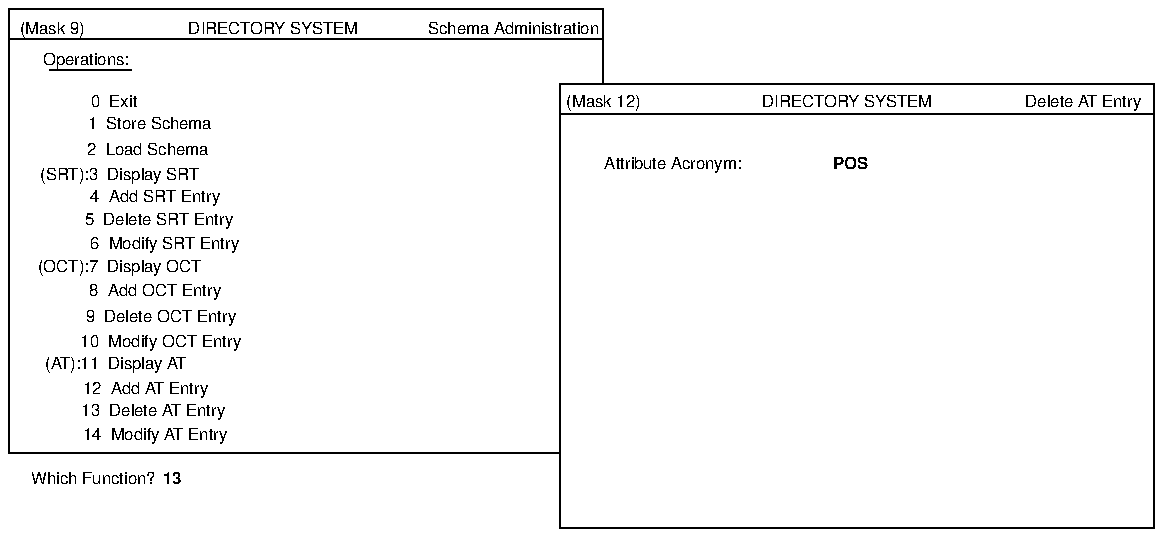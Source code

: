 ...\" @OSF_COPYRIGHT@
...\" COPYRIGHT NOTICE
...\" Copyright (c) 1990, 1991, 1992, 1993, 1994 Open Software Foundation, Inc.
...\" ALL RIGHTS RESERVED (DCE).  See the file named COPYRIGHT.DCE for
...\" the full copyright text.
...\" 
...\" HISTORY
...\" $Log: fig21.deleteatentry.pic,v $
...\" Revision 1.1.2.1  1994/08/04  21:02:37  hal
...\" 	Create DCE GDS Admin Gd & Ref from GDS parts of Adm Gd & Cmd Ref; fix log
...\" 	[1994/08/04  20:38:11  hal]
...\"
...\" 	Create DCE GDS Admin Gd & Ref from GDS parts of Adm Gd & Cmd Ref; fix log leaders if needed
...\"
...\" 	Creating GDS Admin Gd & Ref from Admin book.extended, Cmd Ref
...\"
...\" Revision 1.1.4.3  1994/06/13  18:00:19  devobj
...\" 	cr10872 - fix copyright
...\" 	[1994/06/13  17:59:04  devobj]
...\" 
...\" Revision 1.1.4.2  1993/08/12  17:20:52  buckler
...\" 	{edit, R1.0.2}
...\" 	Prentice-Hall editorial changes.
...\" 	[1993/08/12  17:05:45  buckler]
...\" 
...\" Revision 1.1.2.4  1993/02/22  23:49:24  rnollman
...\" 	final changes for final draft
...\" 	[1993/02/22  23:48:56  rnollman]
...\" 
...\" Revision 1.1.2.3  1993/02/20  14:42:52  rnollman
...\" 	fixed for final draft
...\" 	[1993/02/20  14:42:29  rnollman]
...\" 
...\" Revision 1.1.2.2  1993/02/15  22:02:16  rnollman
...\" 	new figure
...\" 	[1993/02/15  22:01:47  rnollman]
...\" 
...\" $EndLog$
.PS
scale = 106.667
"\fH\s6Attribute Acronym:\s0\fP"  at 354, 195
line   from 611, 237 \
	to 611, 215 
line   from 294, 237 \
	to 294, 0 
line   from 294, 0 \
	to 555, 0 
line   from 294, 221 \
	to 611, 221 
line   from 294, 221 \
	to 611, 221 
line   from 294, 237 \
	to 294, 0 
line   from 611, 237 \
	to 611, 0 
line   from 294, 0 \
	to 611, 0 
"\fH\s6(Mask 12)\s0\fP"  at 317, 228
"\fH\s60  Exit\s0\fP"  at 56, 228
"\fH\s61  Store Schema\s0\fP"  at 75, 216
"\fH\s62  Load Schema\s0\fP"  at 74, 202
"\fH\s6(SRT):3  Display SRT\s0\fP"  at 59, 189
"\fH\s64  Add SRT Entry\s0\fP"  at 78, 177
"\fH\s6Operations:\s0\fP"  at 41, 250
line   from 22, 244 \
	to 65, 244 
"\fH\s65  Delete SRT Entry\s0\fP"  at 80, 165
"\fH\s66  Modify SRT Entry\s0\fP"  at 83, 152
"\fH\s6(OCT):7  Display OCT\s0\fP"  at 59, 140
"\fH\s68  Add OCT Entry\s0\fP"  at 78, 127
"\fH\s69  Delete OCT Entry\s0\fP"  at 81, 113
"\fH\s610  Modify OCT Entry\s0\fP"  at 81, 100
"\fH\s6(AT):11  Display AT\s0\fP"  at 57, 88
"\fH\s612  Add AT Entry\s0\fP"  at 73, 75
"\fH\s613  Delete AT Entry\s0\fP"  at 77, 63
"\fH\s614  Modify AT Entry\s0\fP"  at 78, 50
line   from 1, 277 \
	to 317, 277 
"\fH\s6DIRECTORY SYSTEM\s0\fP"  at 141, 267
line   from 0, 261 \
	to 317, 261 
"\fH\s6\s0\fP"  at 275, 98
"\fH\s6Which Function?\s0\fP"  at 45, 27
line   from 0, 277 \
	to 0, 40 
"\fH\s6(Mask 9)\s0\fP"  at 23, 267
"\fH\s6Schema Administration\s0\fP"  at 269, 267
line   from 295, 237 \
	to 611, 237 
line   from 295, 237 \
	to 611, 237 
line   from 0, 40 \
	to 294, 40 
line   from 317, 277 \
	to 317, 237 
"\f(HB\s613\s0\fP"  at 87, 27
"\fH\s6DIRECTORY SYSTEM\s0\fP"  at 447, 228
"\fH\s6Delete AT Entry\s0\fP"  at 573, 228
"\f(HB\s6POS\s0\fP"  at 449, 195
.PE
